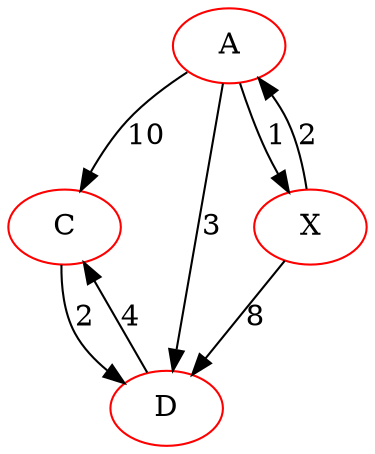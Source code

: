 digraph G {
    A [shape=ellipse,color=red];
    C [shape=ellipse,color=red];
    D [shape=ellipse,color=red];
    X [shape=ellipse,color=red];
    A -> {C} [label = "10"];
    A -> {X} [label = "1"];
    A -> {D} [label = "3"];
    C -> {D} [label = "2"];
    X -> {A} [label = "2"];
    X -> {D} [label = "8"];
    D -> {C} [label = "4"];

}